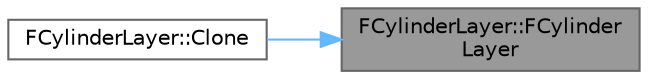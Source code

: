 digraph "FCylinderLayer::FCylinderLayer"
{
 // INTERACTIVE_SVG=YES
 // LATEX_PDF_SIZE
  bgcolor="transparent";
  edge [fontname=Helvetica,fontsize=10,labelfontname=Helvetica,labelfontsize=10];
  node [fontname=Helvetica,fontsize=10,shape=box,height=0.2,width=0.4];
  rankdir="RL";
  Node1 [id="Node000001",label="FCylinderLayer::FCylinder\lLayer",height=0.2,width=0.4,color="gray40", fillcolor="grey60", style="filled", fontcolor="black",tooltip=" "];
  Node1 -> Node2 [id="edge1_Node000001_Node000002",dir="back",color="steelblue1",style="solid",tooltip=" "];
  Node2 [id="Node000002",label="FCylinderLayer::Clone",height=0.2,width=0.4,color="grey40", fillcolor="white", style="filled",URL="$dc/d74/classFCylinderLayer.html#a296cec0bb917fd9883441c7e7f4a5341",tooltip=" "];
}
